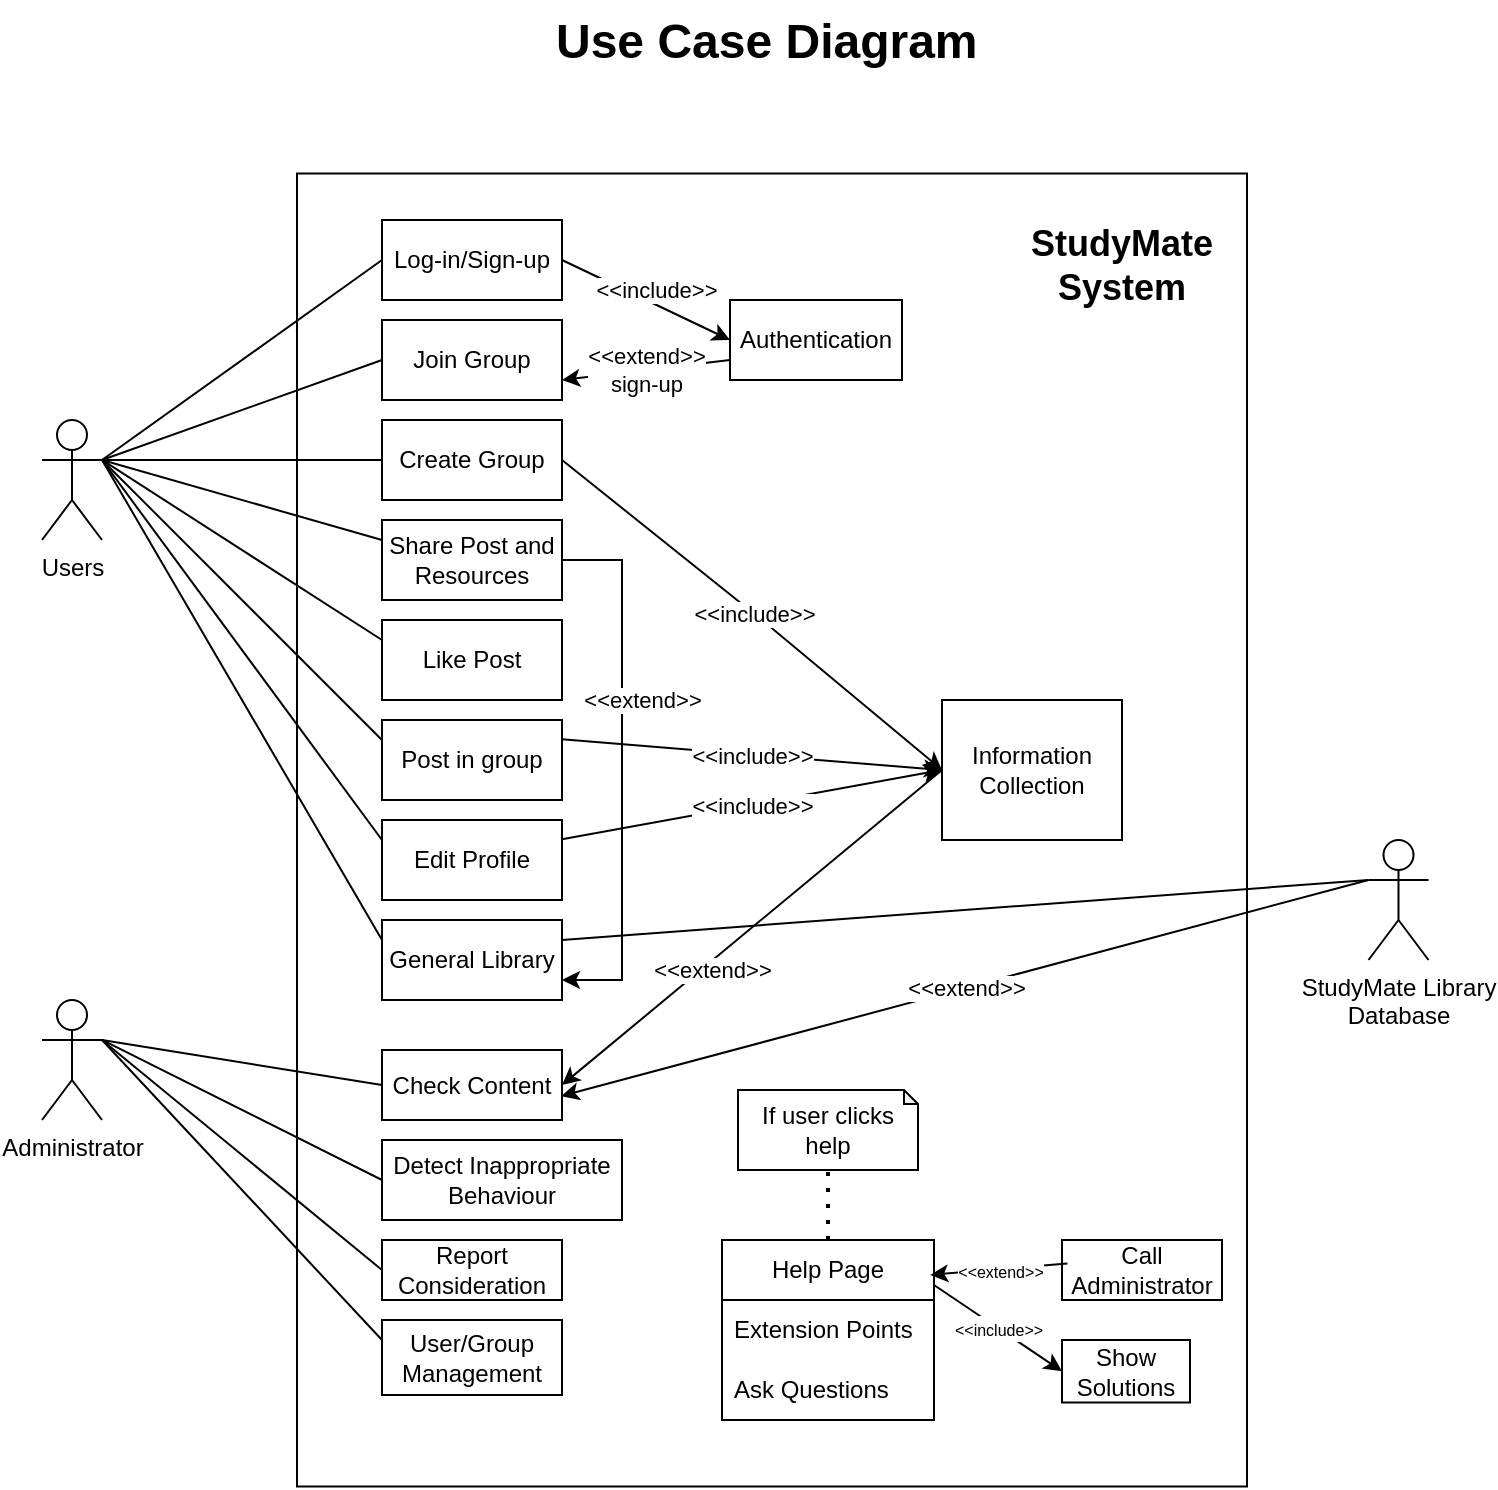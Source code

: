 <mxfile version="24.2.1" type="device">
  <diagram name="Page-1" id="bSu5htG5t5r1SC98kr3Y">
    <mxGraphModel dx="1674" dy="738" grid="1" gridSize="10" guides="1" tooltips="1" connect="1" arrows="1" fold="1" page="1" pageScale="1" pageWidth="827" pageHeight="1169" math="0" shadow="0">
      <root>
        <mxCell id="0" />
        <mxCell id="1" parent="0" />
        <mxCell id="h6SmbUNFur_OalH76pxs-1" value="" style="rounded=0;whiteSpace=wrap;html=1;rotation=90;movable=0;resizable=0;rotatable=0;deletable=0;editable=0;locked=1;connectable=0;" vertex="1" parent="1">
          <mxGeometry x="116.75" y="217.5" width="656.5" height="475" as="geometry" />
        </mxCell>
        <mxCell id="h6SmbUNFur_OalH76pxs-2" value="&lt;b&gt;&lt;font style=&quot;font-size: 18px;&quot;&gt;StudyMate System&lt;/font&gt;&lt;/b&gt;" style="text;html=1;align=center;verticalAlign=middle;whiteSpace=wrap;rounded=0;" vertex="1" parent="1">
          <mxGeometry x="555" y="127.5" width="130" height="90" as="geometry" />
        </mxCell>
        <mxCell id="h6SmbUNFur_OalH76pxs-3" value="Users" style="shape=umlActor;verticalLabelPosition=bottom;verticalAlign=top;html=1;outlineConnect=0;" vertex="1" parent="1">
          <mxGeometry x="80" y="250" width="30" height="60" as="geometry" />
        </mxCell>
        <mxCell id="h6SmbUNFur_OalH76pxs-6" value="Log-in/Sign-up" style="rounded=0;whiteSpace=wrap;html=1;" vertex="1" parent="1">
          <mxGeometry x="250" y="150" width="90" height="40" as="geometry" />
        </mxCell>
        <mxCell id="h6SmbUNFur_OalH76pxs-7" value="Authentication" style="rounded=0;whiteSpace=wrap;html=1;" vertex="1" parent="1">
          <mxGeometry x="424" y="190" width="86" height="40" as="geometry" />
        </mxCell>
        <mxCell id="h6SmbUNFur_OalH76pxs-9" value="" style="endArrow=classic;html=1;rounded=0;entryX=0;entryY=0.5;entryDx=0;entryDy=0;exitX=1;exitY=0.5;exitDx=0;exitDy=0;" edge="1" parent="1" source="h6SmbUNFur_OalH76pxs-6" target="h6SmbUNFur_OalH76pxs-7">
          <mxGeometry relative="1" as="geometry">
            <mxPoint x="340" y="209.66" as="sourcePoint" />
            <mxPoint x="440" y="209.66" as="targetPoint" />
          </mxGeometry>
        </mxCell>
        <mxCell id="h6SmbUNFur_OalH76pxs-10" value="&amp;lt;&amp;lt;include&amp;gt;&amp;gt;" style="edgeLabel;resizable=0;html=1;;align=center;verticalAlign=middle;rotation=0;" connectable="0" vertex="1" parent="h6SmbUNFur_OalH76pxs-9">
          <mxGeometry relative="1" as="geometry">
            <mxPoint x="5" y="-5" as="offset" />
          </mxGeometry>
        </mxCell>
        <mxCell id="h6SmbUNFur_OalH76pxs-14" value="Like Post" style="rounded=0;whiteSpace=wrap;html=1;" vertex="1" parent="1">
          <mxGeometry x="250" y="350" width="90" height="40" as="geometry" />
        </mxCell>
        <mxCell id="h6SmbUNFur_OalH76pxs-15" value="Share Post and Resources" style="rounded=0;whiteSpace=wrap;html=1;" vertex="1" parent="1">
          <mxGeometry x="250" y="300" width="90" height="40" as="geometry" />
        </mxCell>
        <mxCell id="h6SmbUNFur_OalH76pxs-16" value="Join Group" style="rounded=0;whiteSpace=wrap;html=1;" vertex="1" parent="1">
          <mxGeometry x="250" y="200" width="90" height="40" as="geometry" />
        </mxCell>
        <mxCell id="h6SmbUNFur_OalH76pxs-17" value="Create Group" style="rounded=0;whiteSpace=wrap;html=1;" vertex="1" parent="1">
          <mxGeometry x="250" y="250" width="90" height="40" as="geometry" />
        </mxCell>
        <mxCell id="h6SmbUNFur_OalH76pxs-21" value="Information Collection" style="rounded=0;whiteSpace=wrap;html=1;" vertex="1" parent="1">
          <mxGeometry x="530" y="390" width="90" height="70" as="geometry" />
        </mxCell>
        <mxCell id="h6SmbUNFur_OalH76pxs-26" value="Post in group" style="rounded=0;whiteSpace=wrap;html=1;" vertex="1" parent="1">
          <mxGeometry x="250" y="400" width="90" height="40" as="geometry" />
        </mxCell>
        <mxCell id="h6SmbUNFur_OalH76pxs-27" value="Edit Profile" style="rounded=0;whiteSpace=wrap;html=1;" vertex="1" parent="1">
          <mxGeometry x="250" y="450" width="90" height="40" as="geometry" />
        </mxCell>
        <mxCell id="h6SmbUNFur_OalH76pxs-28" value="General Library" style="rounded=0;whiteSpace=wrap;html=1;" vertex="1" parent="1">
          <mxGeometry x="250" y="500" width="90" height="40" as="geometry" />
        </mxCell>
        <mxCell id="h6SmbUNFur_OalH76pxs-33" value="" style="endArrow=classic;html=1;rounded=0;exitX=1;exitY=0.5;exitDx=0;exitDy=0;entryX=0;entryY=0.5;entryDx=0;entryDy=0;" edge="1" parent="1" source="h6SmbUNFur_OalH76pxs-17" target="h6SmbUNFur_OalH76pxs-21">
          <mxGeometry relative="1" as="geometry">
            <mxPoint x="480.0" y="445" as="sourcePoint" />
            <mxPoint x="414" y="410" as="targetPoint" />
            <Array as="points">
              <mxPoint x="440" y="350" />
            </Array>
          </mxGeometry>
        </mxCell>
        <mxCell id="h6SmbUNFur_OalH76pxs-34" value="&amp;lt;&amp;lt;include&amp;gt;&amp;gt;" style="edgeLabel;resizable=0;html=1;;align=center;verticalAlign=middle;" connectable="0" vertex="1" parent="h6SmbUNFur_OalH76pxs-33">
          <mxGeometry relative="1" as="geometry" />
        </mxCell>
        <mxCell id="h6SmbUNFur_OalH76pxs-35" value="StudyMate Library&lt;div&gt;Database&lt;/div&gt;" style="shape=umlActor;verticalLabelPosition=bottom;verticalAlign=top;html=1;outlineConnect=0;" vertex="1" parent="1">
          <mxGeometry x="743.25" y="460" width="30" height="60" as="geometry" />
        </mxCell>
        <mxCell id="h6SmbUNFur_OalH76pxs-36" value="" style="endArrow=none;html=1;rounded=0;exitX=1;exitY=0.333;exitDx=0;exitDy=0;exitPerimeter=0;entryX=0;entryY=0.5;entryDx=0;entryDy=0;" edge="1" parent="1" source="h6SmbUNFur_OalH76pxs-3" target="h6SmbUNFur_OalH76pxs-6">
          <mxGeometry width="50" height="50" relative="1" as="geometry">
            <mxPoint x="110" y="250" as="sourcePoint" />
            <mxPoint x="250" y="210" as="targetPoint" />
          </mxGeometry>
        </mxCell>
        <mxCell id="h6SmbUNFur_OalH76pxs-37" value="" style="endArrow=none;html=1;rounded=0;exitX=1;exitY=0.333;exitDx=0;exitDy=0;exitPerimeter=0;entryX=0;entryY=0.5;entryDx=0;entryDy=0;" edge="1" parent="1" source="h6SmbUNFur_OalH76pxs-3" target="h6SmbUNFur_OalH76pxs-17">
          <mxGeometry width="50" height="50" relative="1" as="geometry">
            <mxPoint x="200" y="310" as="sourcePoint" />
            <mxPoint x="250" y="260" as="targetPoint" />
          </mxGeometry>
        </mxCell>
        <mxCell id="h6SmbUNFur_OalH76pxs-38" value="" style="endArrow=none;html=1;rounded=0;exitX=1;exitY=0.333;exitDx=0;exitDy=0;exitPerimeter=0;" edge="1" parent="1" source="h6SmbUNFur_OalH76pxs-3">
          <mxGeometry width="50" height="50" relative="1" as="geometry">
            <mxPoint x="200" y="360" as="sourcePoint" />
            <mxPoint x="250" y="310" as="targetPoint" />
          </mxGeometry>
        </mxCell>
        <mxCell id="h6SmbUNFur_OalH76pxs-39" value="" style="endArrow=none;html=1;rounded=0;exitX=1;exitY=0.333;exitDx=0;exitDy=0;exitPerimeter=0;" edge="1" parent="1" source="h6SmbUNFur_OalH76pxs-3">
          <mxGeometry width="50" height="50" relative="1" as="geometry">
            <mxPoint x="200" y="410" as="sourcePoint" />
            <mxPoint x="250" y="360" as="targetPoint" />
          </mxGeometry>
        </mxCell>
        <mxCell id="h6SmbUNFur_OalH76pxs-40" value="" style="endArrow=none;html=1;rounded=0;exitX=1;exitY=0.333;exitDx=0;exitDy=0;exitPerimeter=0;" edge="1" parent="1" source="h6SmbUNFur_OalH76pxs-3">
          <mxGeometry width="50" height="50" relative="1" as="geometry">
            <mxPoint x="200" y="460" as="sourcePoint" />
            <mxPoint x="250" y="410" as="targetPoint" />
          </mxGeometry>
        </mxCell>
        <mxCell id="h6SmbUNFur_OalH76pxs-41" value="" style="endArrow=none;html=1;rounded=0;exitX=1;exitY=0.333;exitDx=0;exitDy=0;exitPerimeter=0;" edge="1" parent="1" source="h6SmbUNFur_OalH76pxs-3">
          <mxGeometry width="50" height="50" relative="1" as="geometry">
            <mxPoint x="200" y="510" as="sourcePoint" />
            <mxPoint x="250" y="460" as="targetPoint" />
          </mxGeometry>
        </mxCell>
        <mxCell id="h6SmbUNFur_OalH76pxs-42" value="" style="endArrow=none;html=1;rounded=0;exitX=1;exitY=0.333;exitDx=0;exitDy=0;exitPerimeter=0;" edge="1" parent="1" source="h6SmbUNFur_OalH76pxs-3">
          <mxGeometry width="50" height="50" relative="1" as="geometry">
            <mxPoint x="200" y="560" as="sourcePoint" />
            <mxPoint x="250" y="510" as="targetPoint" />
          </mxGeometry>
        </mxCell>
        <mxCell id="h6SmbUNFur_OalH76pxs-46" value="" style="endArrow=classic;html=1;rounded=0;exitX=0;exitY=0.75;exitDx=0;exitDy=0;entryX=1;entryY=0.75;entryDx=0;entryDy=0;" edge="1" parent="1" source="h6SmbUNFur_OalH76pxs-7" target="h6SmbUNFur_OalH76pxs-16">
          <mxGeometry relative="1" as="geometry">
            <mxPoint x="470" y="210" as="sourcePoint" />
            <mxPoint x="540" y="250" as="targetPoint" />
          </mxGeometry>
        </mxCell>
        <mxCell id="h6SmbUNFur_OalH76pxs-47" value="&amp;lt;&amp;lt;extend&amp;gt;&amp;gt;&lt;div&gt;sign-up&lt;/div&gt;" style="edgeLabel;resizable=0;html=1;;align=center;verticalAlign=middle;" connectable="0" vertex="1" parent="h6SmbUNFur_OalH76pxs-46">
          <mxGeometry relative="1" as="geometry" />
        </mxCell>
        <mxCell id="h6SmbUNFur_OalH76pxs-50" value="" style="endArrow=classic;html=1;rounded=0;entryX=0;entryY=0.5;entryDx=0;entryDy=0;" edge="1" parent="1" target="h6SmbUNFur_OalH76pxs-21">
          <mxGeometry relative="1" as="geometry">
            <mxPoint x="340" y="409.66" as="sourcePoint" />
            <mxPoint x="440" y="409.66" as="targetPoint" />
          </mxGeometry>
        </mxCell>
        <mxCell id="h6SmbUNFur_OalH76pxs-51" value="&amp;lt;&amp;lt;include&amp;gt;&amp;gt;" style="edgeLabel;resizable=0;html=1;;align=center;verticalAlign=middle;" connectable="0" vertex="1" parent="h6SmbUNFur_OalH76pxs-50">
          <mxGeometry relative="1" as="geometry" />
        </mxCell>
        <mxCell id="h6SmbUNFur_OalH76pxs-52" value="" style="endArrow=classic;html=1;rounded=0;entryX=0;entryY=0.5;entryDx=0;entryDy=0;" edge="1" parent="1" target="h6SmbUNFur_OalH76pxs-21">
          <mxGeometry relative="1" as="geometry">
            <mxPoint x="340" y="459.66" as="sourcePoint" />
            <mxPoint x="440" y="459.66" as="targetPoint" />
          </mxGeometry>
        </mxCell>
        <mxCell id="h6SmbUNFur_OalH76pxs-53" value="&amp;lt;&amp;lt;include&amp;gt;&amp;gt;" style="edgeLabel;resizable=0;html=1;;align=center;verticalAlign=middle;" connectable="0" vertex="1" parent="h6SmbUNFur_OalH76pxs-52">
          <mxGeometry relative="1" as="geometry" />
        </mxCell>
        <mxCell id="h6SmbUNFur_OalH76pxs-54" value="" style="endArrow=none;html=1;rounded=0;entryX=0;entryY=0.333;entryDx=0;entryDy=0;entryPerimeter=0;" edge="1" parent="1" target="h6SmbUNFur_OalH76pxs-35">
          <mxGeometry width="50" height="50" relative="1" as="geometry">
            <mxPoint x="340" y="510" as="sourcePoint" />
            <mxPoint x="390" y="460" as="targetPoint" />
          </mxGeometry>
        </mxCell>
        <mxCell id="h6SmbUNFur_OalH76pxs-55" value="Administrator" style="shape=umlActor;verticalLabelPosition=bottom;verticalAlign=top;html=1;outlineConnect=0;" vertex="1" parent="1">
          <mxGeometry x="80" y="540" width="30" height="60" as="geometry" />
        </mxCell>
        <mxCell id="h6SmbUNFur_OalH76pxs-56" value="Check Content" style="rounded=0;whiteSpace=wrap;html=1;" vertex="1" parent="1">
          <mxGeometry x="250" y="565" width="90" height="35" as="geometry" />
        </mxCell>
        <mxCell id="h6SmbUNFur_OalH76pxs-57" value="Detect Inappropriate Behaviour" style="rounded=0;whiteSpace=wrap;html=1;" vertex="1" parent="1">
          <mxGeometry x="250" y="610" width="120" height="40" as="geometry" />
        </mxCell>
        <mxCell id="h6SmbUNFur_OalH76pxs-58" value="Report Consideration" style="rounded=0;whiteSpace=wrap;html=1;" vertex="1" parent="1">
          <mxGeometry x="250" y="660" width="90" height="30" as="geometry" />
        </mxCell>
        <mxCell id="h6SmbUNFur_OalH76pxs-59" value="User/Group Management" style="rounded=0;whiteSpace=wrap;html=1;" vertex="1" parent="1">
          <mxGeometry x="250" y="700" width="90" height="37.5" as="geometry" />
        </mxCell>
        <mxCell id="h6SmbUNFur_OalH76pxs-60" value="" style="endArrow=none;html=1;rounded=0;entryX=0;entryY=0.5;entryDx=0;entryDy=0;exitX=1;exitY=0.333;exitDx=0;exitDy=0;exitPerimeter=0;" edge="1" parent="1" source="h6SmbUNFur_OalH76pxs-55" target="h6SmbUNFur_OalH76pxs-56">
          <mxGeometry width="50" height="50" relative="1" as="geometry">
            <mxPoint x="110" y="560" as="sourcePoint" />
            <mxPoint x="160" y="510" as="targetPoint" />
          </mxGeometry>
        </mxCell>
        <mxCell id="h6SmbUNFur_OalH76pxs-61" value="" style="endArrow=none;html=1;rounded=0;exitX=1;exitY=0.333;exitDx=0;exitDy=0;exitPerimeter=0;entryX=0;entryY=0.5;entryDx=0;entryDy=0;" edge="1" parent="1" source="h6SmbUNFur_OalH76pxs-55" target="h6SmbUNFur_OalH76pxs-57">
          <mxGeometry width="50" height="50" relative="1" as="geometry">
            <mxPoint x="200" y="670" as="sourcePoint" />
            <mxPoint x="250" y="620" as="targetPoint" />
          </mxGeometry>
        </mxCell>
        <mxCell id="h6SmbUNFur_OalH76pxs-62" value="" style="endArrow=none;html=1;rounded=0;exitX=1;exitY=0.333;exitDx=0;exitDy=0;exitPerimeter=0;entryX=0;entryY=0.5;entryDx=0;entryDy=0;" edge="1" parent="1" source="h6SmbUNFur_OalH76pxs-55" target="h6SmbUNFur_OalH76pxs-58">
          <mxGeometry width="50" height="50" relative="1" as="geometry">
            <mxPoint x="200" y="710" as="sourcePoint" />
            <mxPoint x="250" y="660" as="targetPoint" />
          </mxGeometry>
        </mxCell>
        <mxCell id="h6SmbUNFur_OalH76pxs-63" value="" style="endArrow=none;html=1;rounded=0;exitX=1;exitY=0.333;exitDx=0;exitDy=0;exitPerimeter=0;" edge="1" parent="1" source="h6SmbUNFur_OalH76pxs-55">
          <mxGeometry width="50" height="50" relative="1" as="geometry">
            <mxPoint x="200" y="760" as="sourcePoint" />
            <mxPoint x="250" y="710" as="targetPoint" />
          </mxGeometry>
        </mxCell>
        <mxCell id="h6SmbUNFur_OalH76pxs-64" value="If user clicks help" style="shape=note;whiteSpace=wrap;html=1;backgroundOutline=1;darkOpacity=0.05;size=7;" vertex="1" parent="1">
          <mxGeometry x="428" y="585" width="90" height="40" as="geometry" />
        </mxCell>
        <mxCell id="h6SmbUNFur_OalH76pxs-67" value="Help Page" style="swimlane;fontStyle=0;childLayout=stackLayout;horizontal=1;startSize=30;horizontalStack=0;resizeParent=1;resizeParentMax=0;resizeLast=0;collapsible=1;marginBottom=0;whiteSpace=wrap;html=1;" vertex="1" parent="1">
          <mxGeometry x="420" y="660" width="106" height="90" as="geometry">
            <mxRectangle x="420" y="660" width="100" height="30" as="alternateBounds" />
          </mxGeometry>
        </mxCell>
        <mxCell id="h6SmbUNFur_OalH76pxs-68" value="Extension Points" style="text;strokeColor=none;fillColor=none;align=left;verticalAlign=middle;spacingLeft=4;spacingRight=4;overflow=hidden;points=[[0,0.5],[1,0.5]];portConstraint=eastwest;rotatable=0;whiteSpace=wrap;html=1;" vertex="1" parent="h6SmbUNFur_OalH76pxs-67">
          <mxGeometry y="30" width="106" height="30" as="geometry" />
        </mxCell>
        <mxCell id="h6SmbUNFur_OalH76pxs-69" value="Ask Questions" style="text;strokeColor=none;fillColor=none;align=left;verticalAlign=middle;spacingLeft=4;spacingRight=4;overflow=hidden;points=[[0,0.5],[1,0.5]];portConstraint=eastwest;rotatable=0;whiteSpace=wrap;html=1;" vertex="1" parent="h6SmbUNFur_OalH76pxs-67">
          <mxGeometry y="60" width="106" height="30" as="geometry" />
        </mxCell>
        <mxCell id="h6SmbUNFur_OalH76pxs-71" value="" style="endArrow=none;dashed=1;html=1;dashPattern=1 3;strokeWidth=2;rounded=0;exitX=0.5;exitY=0;exitDx=0;exitDy=0;entryX=0.5;entryY=1;entryDx=0;entryDy=0;entryPerimeter=0;" edge="1" parent="1" source="h6SmbUNFur_OalH76pxs-67" target="h6SmbUNFur_OalH76pxs-64">
          <mxGeometry width="50" height="50" relative="1" as="geometry">
            <mxPoint x="448" y="675" as="sourcePoint" />
            <mxPoint x="498" y="625" as="targetPoint" />
          </mxGeometry>
        </mxCell>
        <mxCell id="h6SmbUNFur_OalH76pxs-72" value="Call Administrator" style="rounded=0;whiteSpace=wrap;html=1;" vertex="1" parent="1">
          <mxGeometry x="590" y="660" width="80" height="30" as="geometry" />
        </mxCell>
        <mxCell id="h6SmbUNFur_OalH76pxs-73" value="Show Solutions" style="rounded=0;whiteSpace=wrap;html=1;" vertex="1" parent="1">
          <mxGeometry x="590" y="710" width="64" height="31.25" as="geometry" />
        </mxCell>
        <mxCell id="h6SmbUNFur_OalH76pxs-74" value="" style="endArrow=classic;html=1;rounded=0;entryX=0.982;entryY=0.194;entryDx=0;entryDy=0;entryPerimeter=0;exitX=0.034;exitY=0.39;exitDx=0;exitDy=0;exitPerimeter=0;" edge="1" parent="1" source="h6SmbUNFur_OalH76pxs-72" target="h6SmbUNFur_OalH76pxs-67">
          <mxGeometry relative="1" as="geometry">
            <mxPoint x="540" y="610" as="sourcePoint" />
            <mxPoint x="640" y="610" as="targetPoint" />
          </mxGeometry>
        </mxCell>
        <mxCell id="h6SmbUNFur_OalH76pxs-75" value="&lt;font style=&quot;font-size: 8px;&quot;&gt;&amp;lt;&amp;lt;&lt;font style=&quot;&quot;&gt;extend&lt;/font&gt;&amp;gt;&amp;gt;&lt;/font&gt;" style="edgeLabel;resizable=0;html=1;;align=center;verticalAlign=middle;" connectable="0" vertex="1" parent="h6SmbUNFur_OalH76pxs-74">
          <mxGeometry relative="1" as="geometry" />
        </mxCell>
        <mxCell id="h6SmbUNFur_OalH76pxs-76" value="" style="endArrow=classic;html=1;rounded=0;entryX=0;entryY=0.5;entryDx=0;entryDy=0;exitX=1;exitY=0.25;exitDx=0;exitDy=0;" edge="1" parent="1" source="h6SmbUNFur_OalH76pxs-67" target="h6SmbUNFur_OalH76pxs-73">
          <mxGeometry relative="1" as="geometry">
            <mxPoint x="580" y="610" as="sourcePoint" />
            <mxPoint x="680" y="610" as="targetPoint" />
          </mxGeometry>
        </mxCell>
        <mxCell id="h6SmbUNFur_OalH76pxs-77" value="&lt;font style=&quot;font-size: 8px;&quot;&gt;&amp;lt;&amp;lt;&lt;font style=&quot;&quot;&gt;include&lt;/font&gt;&amp;gt;&amp;gt;&lt;/font&gt;" style="edgeLabel;resizable=0;html=1;;align=center;verticalAlign=middle;" connectable="0" vertex="1" parent="h6SmbUNFur_OalH76pxs-76">
          <mxGeometry relative="1" as="geometry" />
        </mxCell>
        <mxCell id="h6SmbUNFur_OalH76pxs-78" value="" style="endArrow=classic;html=1;rounded=0;entryX=0.996;entryY=0.659;entryDx=0;entryDy=0;exitX=0;exitY=0.333;exitDx=0;exitDy=0;exitPerimeter=0;entryPerimeter=0;" edge="1" parent="1" source="h6SmbUNFur_OalH76pxs-35" target="h6SmbUNFur_OalH76pxs-56">
          <mxGeometry relative="1" as="geometry">
            <mxPoint x="428" y="550" as="sourcePoint" />
            <mxPoint x="528" y="550" as="targetPoint" />
          </mxGeometry>
        </mxCell>
        <mxCell id="h6SmbUNFur_OalH76pxs-79" value="&amp;lt;&amp;lt;extend&amp;gt;&amp;gt;" style="edgeLabel;resizable=0;html=1;;align=center;verticalAlign=middle;" connectable="0" vertex="1" parent="h6SmbUNFur_OalH76pxs-78">
          <mxGeometry relative="1" as="geometry" />
        </mxCell>
        <mxCell id="h6SmbUNFur_OalH76pxs-80" value="" style="endArrow=classic;html=1;rounded=0;exitX=0;exitY=0.5;exitDx=0;exitDy=0;entryX=1;entryY=0.5;entryDx=0;entryDy=0;" edge="1" parent="1" source="h6SmbUNFur_OalH76pxs-21" target="h6SmbUNFur_OalH76pxs-56">
          <mxGeometry relative="1" as="geometry">
            <mxPoint x="328" y="540" as="sourcePoint" />
            <mxPoint x="428" y="540" as="targetPoint" />
          </mxGeometry>
        </mxCell>
        <mxCell id="h6SmbUNFur_OalH76pxs-81" value="&amp;lt;&amp;lt;extend&amp;gt;&amp;gt;" style="edgeLabel;resizable=0;html=1;;align=center;verticalAlign=middle;" connectable="0" vertex="1" parent="h6SmbUNFur_OalH76pxs-80">
          <mxGeometry relative="1" as="geometry">
            <mxPoint x="-20" y="21" as="offset" />
          </mxGeometry>
        </mxCell>
        <mxCell id="h6SmbUNFur_OalH76pxs-83" value="" style="endArrow=classic;html=1;rounded=0;entryX=1;entryY=0.75;entryDx=0;entryDy=0;" edge="1" parent="1" source="h6SmbUNFur_OalH76pxs-15" target="h6SmbUNFur_OalH76pxs-28">
          <mxGeometry relative="1" as="geometry">
            <mxPoint x="730" y="417.5" as="sourcePoint" />
            <mxPoint x="730" y="217.5" as="targetPoint" />
            <Array as="points">
              <mxPoint x="370" y="320" />
              <mxPoint x="370" y="530" />
            </Array>
          </mxGeometry>
        </mxCell>
        <mxCell id="h6SmbUNFur_OalH76pxs-84" value="&amp;lt;&amp;lt;extend&amp;gt;&amp;gt;" style="edgeLabel;resizable=0;html=1;;align=center;verticalAlign=middle;" connectable="0" vertex="1" parent="h6SmbUNFur_OalH76pxs-83">
          <mxGeometry relative="1" as="geometry">
            <mxPoint x="10" y="-35" as="offset" />
          </mxGeometry>
        </mxCell>
        <mxCell id="h6SmbUNFur_OalH76pxs-86" value="" style="endArrow=none;html=1;rounded=0;exitX=1;exitY=0.333;exitDx=0;exitDy=0;exitPerimeter=0;entryX=0;entryY=0.5;entryDx=0;entryDy=0;" edge="1" parent="1" source="h6SmbUNFur_OalH76pxs-3" target="h6SmbUNFur_OalH76pxs-16">
          <mxGeometry width="50" height="50" relative="1" as="geometry">
            <mxPoint x="200" y="267.5" as="sourcePoint" />
            <mxPoint x="250" y="217.5" as="targetPoint" />
          </mxGeometry>
        </mxCell>
        <mxCell id="h6SmbUNFur_OalH76pxs-87" value="&lt;h1 style=&quot;margin-top: 0px;&quot;&gt;Use Case Diagram&amp;nbsp;&lt;/h1&gt;" style="text;html=1;whiteSpace=wrap;overflow=hidden;rounded=0;" vertex="1" parent="1">
          <mxGeometry x="335" y="40" width="220" height="40" as="geometry" />
        </mxCell>
      </root>
    </mxGraphModel>
  </diagram>
</mxfile>

